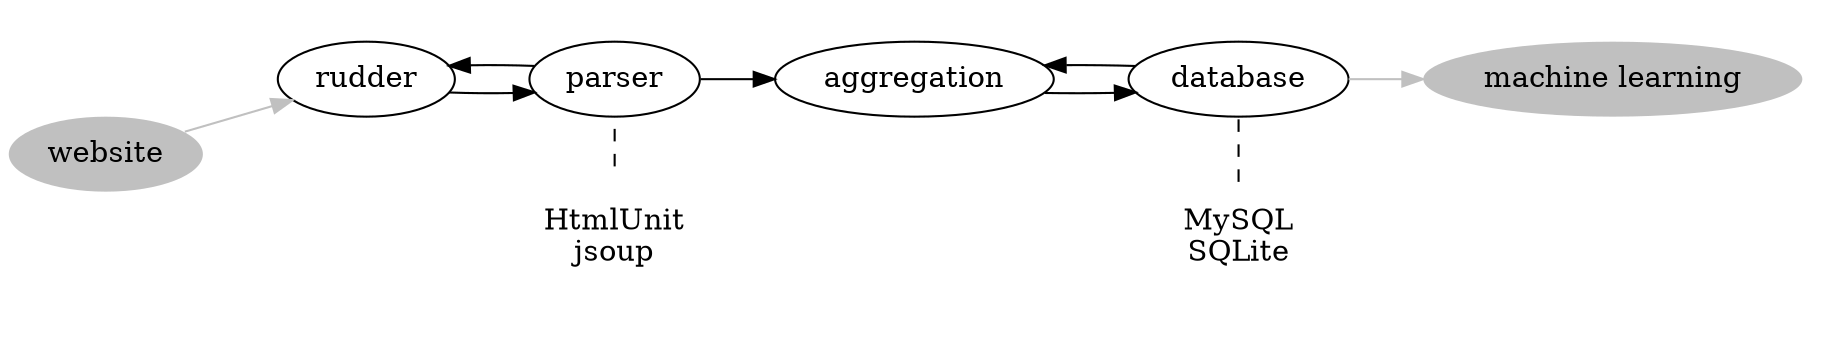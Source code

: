 digraph g{
  rankdir=LR;

  subgraph cluster_0{
    style=invis;
    "rudder";
    "machine learning" [color=transparent, style=filled, fillcolor=gray];
    "rudder" -> "parser" -> "aggregation" -> "database";
    "parser" -> "rudder" ;
    "database" -> "aggregation" ;
    "database" -> "machine learning" [color=gray];
  }

  subgraph cluster_1 {
    style=invis;
    node [shape=square,color=transparent, margin=0 width=0 height=0];
    edge [arrowhead=none, style=dashed]

    more [label="decision", style=invis];
    more2 [label="HtmlUnit\njsoup"];
    more3 [style=invis];
    more4 [label="MySQL\nSQLite"];

    "more" -> "more2" [style=invis];
    "more2" -> "more3" [style=invis];
    "more3" -> "more4" [style=invis];

    "more" -> "rudder"[weight=0,style=invis] ;
    "more2" -> "parser"[weight=0];
    "more3" -> "aggregation"[weight=0,style=invis];
    "more4" -> "database"[weight=0];
  }

  s [label="website", style=filled, fillcolor=gray, color=transparent];
  s->"more" [style=invis];
  s->"rudder"[color=gray];
}

